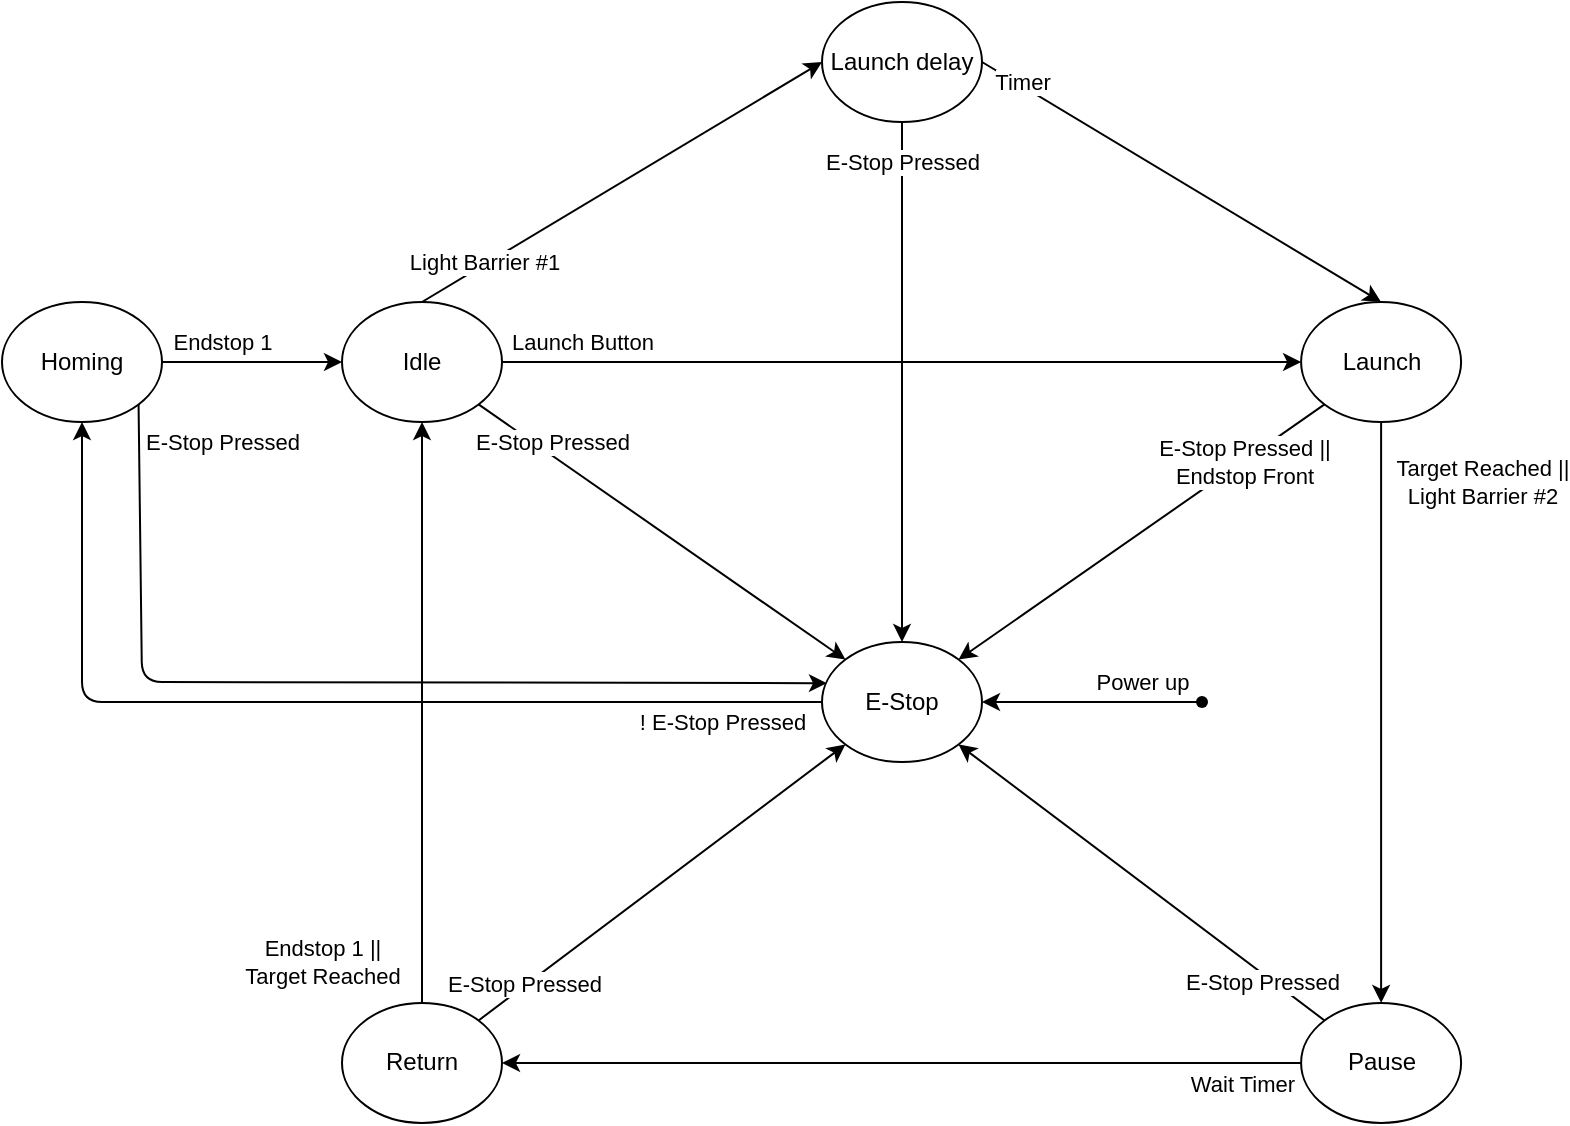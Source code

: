 <mxfile>
    <diagram id="stPp8aTGUiaykbO8fYbj" name="Page-1">
        <mxGraphModel dx="1106" dy="749" grid="1" gridSize="10" guides="1" tooltips="1" connect="1" arrows="1" fold="1" page="1" pageScale="1" pageWidth="1169" pageHeight="827" math="0" shadow="0">
            <root>
                <mxCell id="0"/>
                <mxCell id="1" parent="0"/>
                <mxCell id="12" style="edgeStyle=none;html=1;exitX=1;exitY=0.5;exitDx=0;exitDy=0;entryX=0;entryY=0.5;entryDx=0;entryDy=0;" parent="1" source="2" target="5" edge="1">
                    <mxGeometry relative="1" as="geometry"/>
                </mxCell>
                <mxCell id="13" value="Launch Button" style="edgeLabel;html=1;align=center;verticalAlign=middle;resizable=0;points=[];" parent="12" vertex="1" connectable="0">
                    <mxGeometry x="0.326" y="-2" relative="1" as="geometry">
                        <mxPoint x="-225" y="-12" as="offset"/>
                    </mxGeometry>
                </mxCell>
                <mxCell id="22" style="edgeStyle=none;html=1;exitX=1;exitY=1;exitDx=0;exitDy=0;entryX=0;entryY=0;entryDx=0;entryDy=0;" parent="1" source="2" target="3" edge="1">
                    <mxGeometry relative="1" as="geometry"/>
                </mxCell>
                <mxCell id="30" value="E-Stop Pressed" style="edgeLabel;html=1;align=center;verticalAlign=middle;resizable=0;points=[];" parent="22" vertex="1" connectable="0">
                    <mxGeometry x="-0.233" relative="1" as="geometry">
                        <mxPoint x="-34" y="-30" as="offset"/>
                    </mxGeometry>
                </mxCell>
                <mxCell id="40" style="edgeStyle=none;html=1;exitX=0.5;exitY=0;exitDx=0;exitDy=0;entryX=0;entryY=0.5;entryDx=0;entryDy=0;" edge="1" parent="1" source="2" target="39">
                    <mxGeometry relative="1" as="geometry"/>
                </mxCell>
                <mxCell id="42" value="Light Barrier #1" style="edgeLabel;html=1;align=center;verticalAlign=middle;resizable=0;points=[];" vertex="1" connectable="0" parent="40">
                    <mxGeometry x="-0.628" y="-2" relative="1" as="geometry">
                        <mxPoint x="-8" as="offset"/>
                    </mxGeometry>
                </mxCell>
                <mxCell id="2" value="Idle" style="ellipse;whiteSpace=wrap;html=1;" parent="1" vertex="1">
                    <mxGeometry x="400" y="220" width="80" height="60" as="geometry"/>
                </mxCell>
                <mxCell id="35" style="edgeStyle=none;html=1;exitX=0;exitY=0.5;exitDx=0;exitDy=0;entryX=0.5;entryY=1;entryDx=0;entryDy=0;" parent="1" source="3" target="4" edge="1">
                    <mxGeometry relative="1" as="geometry">
                        <mxPoint x="280" y="400" as="targetPoint"/>
                        <Array as="points">
                            <mxPoint x="270" y="420"/>
                        </Array>
                    </mxGeometry>
                </mxCell>
                <mxCell id="36" value="! E-Stop Pressed" style="edgeLabel;html=1;align=center;verticalAlign=middle;resizable=0;points=[];" parent="35" vertex="1" connectable="0">
                    <mxGeometry x="-0.775" y="2" relative="1" as="geometry">
                        <mxPoint x="7" y="8" as="offset"/>
                    </mxGeometry>
                </mxCell>
                <mxCell id="3" value="E-Stop" style="ellipse;whiteSpace=wrap;html=1;" parent="1" vertex="1">
                    <mxGeometry x="640" y="390" width="80" height="60" as="geometry"/>
                </mxCell>
                <mxCell id="10" style="edgeStyle=none;html=1;" parent="1" source="4" target="2" edge="1">
                    <mxGeometry relative="1" as="geometry"/>
                </mxCell>
                <mxCell id="11" value="Endstop 1" style="edgeLabel;html=1;align=center;verticalAlign=middle;resizable=0;points=[];" parent="10" vertex="1" connectable="0">
                    <mxGeometry x="-0.141" relative="1" as="geometry">
                        <mxPoint x="-9" y="-10" as="offset"/>
                    </mxGeometry>
                </mxCell>
                <mxCell id="37" style="edgeStyle=none;html=1;exitX=1;exitY=1;exitDx=0;exitDy=0;entryX=0.031;entryY=0.343;entryDx=0;entryDy=0;entryPerimeter=0;" parent="1" source="4" target="3" edge="1">
                    <mxGeometry relative="1" as="geometry">
                        <mxPoint x="630" y="410" as="targetPoint"/>
                        <Array as="points">
                            <mxPoint x="300" y="410"/>
                        </Array>
                    </mxGeometry>
                </mxCell>
                <mxCell id="4" value="Homing" style="ellipse;whiteSpace=wrap;html=1;" parent="1" vertex="1">
                    <mxGeometry x="230" y="220" width="80" height="60" as="geometry"/>
                </mxCell>
                <mxCell id="14" style="edgeStyle=none;html=1;exitX=0.5;exitY=1;exitDx=0;exitDy=0;entryX=0.5;entryY=0;entryDx=0;entryDy=0;" parent="1" source="5" target="6" edge="1">
                    <mxGeometry relative="1" as="geometry"/>
                </mxCell>
                <mxCell id="18" value="Target Reached ||&lt;br&gt;Light Barrier #2" style="edgeLabel;html=1;align=center;verticalAlign=middle;resizable=0;points=[];" parent="14" vertex="1" connectable="0">
                    <mxGeometry x="-0.381" y="2" relative="1" as="geometry">
                        <mxPoint x="48" y="-60" as="offset"/>
                    </mxGeometry>
                </mxCell>
                <mxCell id="23" style="edgeStyle=none;html=1;exitX=0;exitY=1;exitDx=0;exitDy=0;entryX=1;entryY=0;entryDx=0;entryDy=0;" parent="1" source="5" target="3" edge="1">
                    <mxGeometry relative="1" as="geometry"/>
                </mxCell>
                <mxCell id="31" value="E-Stop Pressed ||&lt;br&gt;Endstop Front" style="edgeLabel;html=1;align=center;verticalAlign=middle;resizable=0;points=[];" parent="23" vertex="1" connectable="0">
                    <mxGeometry x="-0.515" y="3" relative="1" as="geometry">
                        <mxPoint x="2" y="-5" as="offset"/>
                    </mxGeometry>
                </mxCell>
                <mxCell id="5" value="Launch" style="ellipse;whiteSpace=wrap;html=1;" parent="1" vertex="1">
                    <mxGeometry x="879.55" y="220" width="80" height="60" as="geometry"/>
                </mxCell>
                <mxCell id="17" style="edgeStyle=none;html=1;exitX=0;exitY=0.5;exitDx=0;exitDy=0;entryX=1;entryY=0.5;entryDx=0;entryDy=0;" parent="1" source="6" target="16" edge="1">
                    <mxGeometry relative="1" as="geometry"/>
                </mxCell>
                <mxCell id="19" value="Wait Timer" style="edgeLabel;html=1;align=center;verticalAlign=middle;resizable=0;points=[];" parent="17" vertex="1" connectable="0">
                    <mxGeometry x="0.14" y="-1" relative="1" as="geometry">
                        <mxPoint x="198" y="11" as="offset"/>
                    </mxGeometry>
                </mxCell>
                <mxCell id="24" style="edgeStyle=none;html=1;exitX=0;exitY=0;exitDx=0;exitDy=0;entryX=1;entryY=1;entryDx=0;entryDy=0;" parent="1" source="6" target="3" edge="1">
                    <mxGeometry relative="1" as="geometry"/>
                </mxCell>
                <mxCell id="32" value="E-Stop Pressed" style="edgeLabel;html=1;align=center;verticalAlign=middle;resizable=0;points=[];" parent="24" vertex="1" connectable="0">
                    <mxGeometry x="-0.47" relative="1" as="geometry">
                        <mxPoint x="17" y="17" as="offset"/>
                    </mxGeometry>
                </mxCell>
                <mxCell id="6" value="Pause" style="ellipse;whiteSpace=wrap;html=1;" parent="1" vertex="1">
                    <mxGeometry x="879.55" y="570.45" width="80" height="60" as="geometry"/>
                </mxCell>
                <mxCell id="7" value="" style="endArrow=classic;html=1;entryX=1;entryY=0.5;entryDx=0;entryDy=0;startArrow=none;" parent="1" target="3" edge="1">
                    <mxGeometry width="50" height="50" relative="1" as="geometry">
                        <mxPoint x="830" y="420" as="sourcePoint"/>
                        <mxPoint x="250" y="439.71" as="targetPoint"/>
                    </mxGeometry>
                </mxCell>
                <mxCell id="46" value="Power up" style="edgeLabel;html=1;align=center;verticalAlign=middle;resizable=0;points=[];" vertex="1" connectable="0" parent="7">
                    <mxGeometry x="0.185" y="-2" relative="1" as="geometry">
                        <mxPoint x="35" y="-8" as="offset"/>
                    </mxGeometry>
                </mxCell>
                <mxCell id="20" style="edgeStyle=none;html=1;entryX=0.5;entryY=1;entryDx=0;entryDy=0;" parent="1" source="16" target="2" edge="1">
                    <mxGeometry relative="1" as="geometry"/>
                </mxCell>
                <mxCell id="21" value="Endstop 1 ||&lt;br&gt;Target Reached" style="edgeLabel;html=1;align=center;verticalAlign=middle;resizable=0;points=[];" parent="20" vertex="1" connectable="0">
                    <mxGeometry x="0.374" relative="1" as="geometry">
                        <mxPoint x="-50" y="179" as="offset"/>
                    </mxGeometry>
                </mxCell>
                <mxCell id="25" style="edgeStyle=none;html=1;exitX=1;exitY=0;exitDx=0;exitDy=0;entryX=0;entryY=1;entryDx=0;entryDy=0;" parent="1" source="16" target="3" edge="1">
                    <mxGeometry relative="1" as="geometry"/>
                </mxCell>
                <mxCell id="33" value="E-Stop Pressed" style="edgeLabel;html=1;align=center;verticalAlign=middle;resizable=0;points=[];" parent="25" vertex="1" connectable="0">
                    <mxGeometry x="-0.445" y="1" relative="1" as="geometry">
                        <mxPoint x="-28" y="20" as="offset"/>
                    </mxGeometry>
                </mxCell>
                <mxCell id="16" value="Return" style="ellipse;whiteSpace=wrap;html=1;" parent="1" vertex="1">
                    <mxGeometry x="400" y="570.45" width="80" height="60" as="geometry"/>
                </mxCell>
                <mxCell id="27" value="" style="shape=waypoint;sketch=0;fillStyle=solid;size=6;pointerEvents=1;points=[];fillColor=none;resizable=0;rotatable=0;perimeter=centerPerimeter;snapToPoint=1;" parent="1" vertex="1">
                    <mxGeometry x="820" y="410" width="20" height="20" as="geometry"/>
                </mxCell>
                <mxCell id="38" value="E-Stop Pressed" style="edgeLabel;html=1;align=center;verticalAlign=middle;resizable=0;points=[];" parent="1" vertex="1" connectable="0">
                    <mxGeometry x="339.999" y="290.0" as="geometry"/>
                </mxCell>
                <mxCell id="41" style="edgeStyle=none;html=1;exitX=1;exitY=0.5;exitDx=0;exitDy=0;entryX=0.5;entryY=0;entryDx=0;entryDy=0;" edge="1" parent="1" source="39" target="5">
                    <mxGeometry relative="1" as="geometry"/>
                </mxCell>
                <mxCell id="43" value="Timer" style="edgeLabel;html=1;align=center;verticalAlign=middle;resizable=0;points=[];" vertex="1" connectable="0" parent="41">
                    <mxGeometry x="-0.85" relative="1" as="geometry">
                        <mxPoint x="5" y="1" as="offset"/>
                    </mxGeometry>
                </mxCell>
                <mxCell id="44" style="edgeStyle=none;html=1;exitX=0.5;exitY=1;exitDx=0;exitDy=0;entryX=0.5;entryY=0;entryDx=0;entryDy=0;" edge="1" parent="1" source="39" target="3">
                    <mxGeometry relative="1" as="geometry"/>
                </mxCell>
                <mxCell id="39" value="Launch delay" style="ellipse;whiteSpace=wrap;html=1;" vertex="1" parent="1">
                    <mxGeometry x="640" y="70" width="80" height="60" as="geometry"/>
                </mxCell>
                <mxCell id="45" value="E-Stop Pressed" style="edgeLabel;html=1;align=center;verticalAlign=middle;resizable=0;points=[];" vertex="1" connectable="0" parent="1">
                    <mxGeometry x="680.0" y="150.003" as="geometry"/>
                </mxCell>
            </root>
        </mxGraphModel>
    </diagram>
</mxfile>
